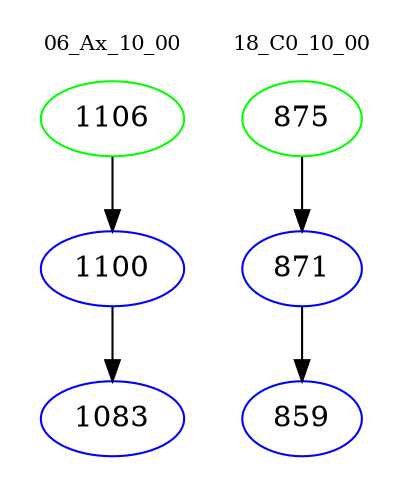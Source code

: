 digraph{
subgraph cluster_0 {
color = white
label = "06_Ax_10_00";
fontsize=10;
T0_1106 [label="1106", color="green"]
T0_1106 -> T0_1100 [color="black"]
T0_1100 [label="1100", color="blue"]
T0_1100 -> T0_1083 [color="black"]
T0_1083 [label="1083", color="blue"]
}
subgraph cluster_1 {
color = white
label = "18_C0_10_00";
fontsize=10;
T1_875 [label="875", color="green"]
T1_875 -> T1_871 [color="black"]
T1_871 [label="871", color="blue"]
T1_871 -> T1_859 [color="black"]
T1_859 [label="859", color="blue"]
}
}
